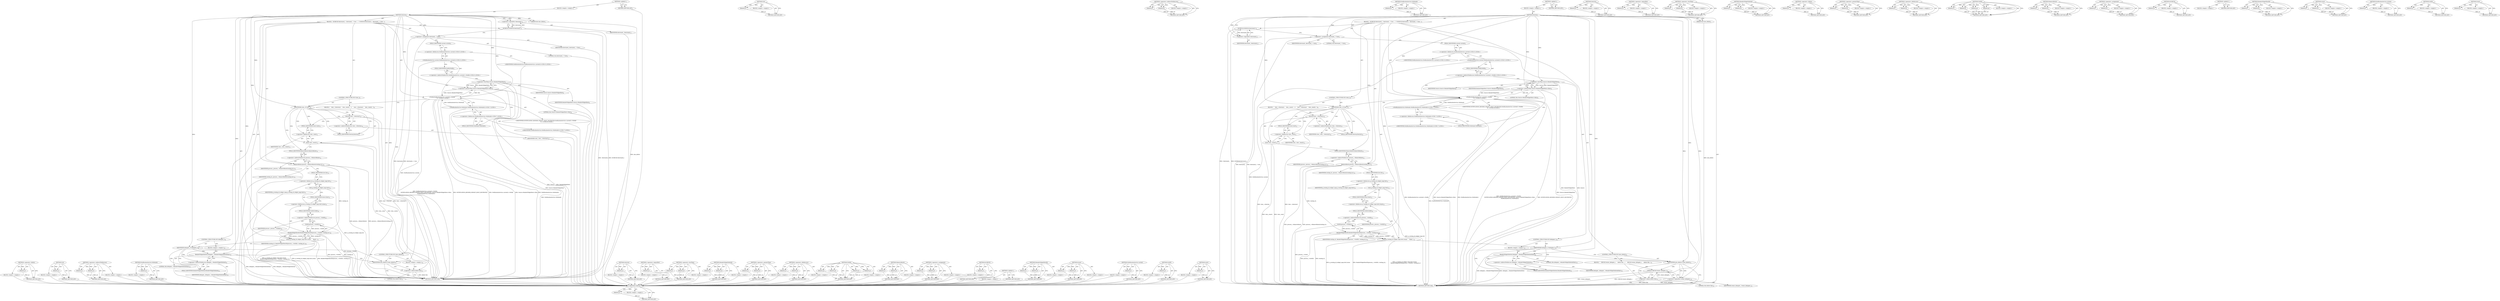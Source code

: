 digraph "reset" {
vulnerable_177 [label=<(METHOD,&lt;operator&gt;.delete)>];
vulnerable_178 [label=<(PARAM,p1)>];
vulnerable_179 [label=<(BLOCK,&lt;empty&gt;,&lt;empty&gt;)>];
vulnerable_180 [label=<(METHOD_RETURN,ANY)>];
vulnerable_159 [label=<(METHOD,Get)>];
vulnerable_160 [label=<(PARAM,p1)>];
vulnerable_161 [label=<(BLOCK,&lt;empty&gt;,&lt;empty&gt;)>];
vulnerable_162 [label=<(METHOD_RETURN,ANY)>];
vulnerable_113 [label=<(METHOD,&lt;operator&gt;.indirectFieldAccess)>];
vulnerable_114 [label=<(PARAM,p1)>];
vulnerable_115 [label=<(PARAM,p2)>];
vulnerable_116 [label=<(BLOCK,&lt;empty&gt;,&lt;empty&gt;)>];
vulnerable_117 [label=<(METHOD_RETURN,ANY)>];
vulnerable_137 [label=<(METHOD,NotificationService.NoDetails)>];
vulnerable_138 [label=<(PARAM,p1)>];
vulnerable_139 [label=<(BLOCK,&lt;empty&gt;,&lt;empty&gt;)>];
vulnerable_140 [label=<(METHOD_RETURN,ANY)>];
vulnerable_6 [label=<(METHOD,&lt;global&gt;)<SUB>1</SUB>>];
vulnerable_7 [label=<(BLOCK,&lt;empty&gt;,&lt;empty&gt;)<SUB>1</SUB>>];
vulnerable_8 [label=<(METHOD,Destroy)<SUB>1</SUB>>];
vulnerable_9 [label=<(PARAM,bool also_delete)<SUB>1</SUB>>];
vulnerable_10 [label=<(BLOCK,{
  DCHECK(!destroyed_);
  destroyed_ = true;

...,{
  DCHECK(!destroyed_);
  destroyed_ = true;

...)<SUB>1</SUB>>];
vulnerable_11 [label=<(DCHECK,DCHECK(!destroyed_))<SUB>2</SUB>>];
vulnerable_12 [label=<(&lt;operator&gt;.logicalNot,!destroyed_)<SUB>2</SUB>>];
vulnerable_13 [label=<(IDENTIFIER,destroyed_,!destroyed_)<SUB>2</SUB>>];
vulnerable_14 [label=<(&lt;operator&gt;.assignment,destroyed_ = true)<SUB>3</SUB>>];
vulnerable_15 [label=<(IDENTIFIER,destroyed_,destroyed_ = true)<SUB>3</SUB>>];
vulnerable_16 [label=<(LITERAL,true,destroyed_ = true)<SUB>3</SUB>>];
vulnerable_17 [label="<(Notify,NotificationService::current()-&gt;Notify(
      N...)<SUB>5</SUB>>"];
vulnerable_18 [label="<(&lt;operator&gt;.indirectFieldAccess,NotificationService::current()-&gt;Notify)<SUB>5</SUB>>"];
vulnerable_19 [label="<(NotificationService.current,NotificationService::current())<SUB>5</SUB>>"];
vulnerable_20 [label="<(&lt;operator&gt;.fieldAccess,NotificationService::current)<SUB>5</SUB>>"];
vulnerable_21 [label="<(IDENTIFIER,NotificationService,NotificationService::current())<SUB>5</SUB>>"];
vulnerable_22 [label=<(FIELD_IDENTIFIER,current,current)<SUB>5</SUB>>];
vulnerable_23 [label=<(FIELD_IDENTIFIER,Notify,Notify)<SUB>5</SUB>>];
vulnerable_24 [label="<(IDENTIFIER,NOTIFICATION_RENDER_WIDGET_HOST_DESTROYED,NotificationService::current()-&gt;Notify(
      N...)<SUB>6</SUB>>"];
vulnerable_25 [label=<(&lt;operator&gt;.greaterThan,Source&lt;RenderWidgetHost&gt;(this))<SUB>6</SUB>>];
vulnerable_26 [label=<(&lt;operator&gt;.lessThan,Source&lt;RenderWidgetHost)<SUB>6</SUB>>];
vulnerable_27 [label=<(IDENTIFIER,Source,Source&lt;RenderWidgetHost)<SUB>6</SUB>>];
vulnerable_28 [label=<(IDENTIFIER,RenderWidgetHost,Source&lt;RenderWidgetHost)<SUB>6</SUB>>];
vulnerable_29 [label=<(LITERAL,this,Source&lt;RenderWidgetHost&gt;(this))<SUB>6</SUB>>];
vulnerable_30 [label="<(NotificationService.NoDetails,NotificationService::NoDetails())<SUB>7</SUB>>"];
vulnerable_31 [label="<(&lt;operator&gt;.fieldAccess,NotificationService::NoDetails)<SUB>7</SUB>>"];
vulnerable_32 [label="<(IDENTIFIER,NotificationService,NotificationService::NoDetails())<SUB>7</SUB>>"];
vulnerable_33 [label=<(FIELD_IDENTIFIER,NoDetails,NoDetails)<SUB>7</SUB>>];
vulnerable_34 [label=<(CONTROL_STRUCTURE,IF,if (view_))<SUB>9</SUB>>];
vulnerable_35 [label=<(IDENTIFIER,view_,if (view_))<SUB>9</SUB>>];
vulnerable_36 [label=<(BLOCK,{
    view_-&gt;Destroy();
    view_.reset();
  },{
    view_-&gt;Destroy();
    view_.reset();
  })<SUB>9</SUB>>];
vulnerable_37 [label=<(Destroy,view_-&gt;Destroy())<SUB>10</SUB>>];
vulnerable_38 [label=<(&lt;operator&gt;.indirectFieldAccess,view_-&gt;Destroy)<SUB>10</SUB>>];
vulnerable_39 [label=<(IDENTIFIER,view_,view_-&gt;Destroy())<SUB>10</SUB>>];
vulnerable_40 [label=<(FIELD_IDENTIFIER,Destroy,Destroy)<SUB>10</SUB>>];
vulnerable_41 [label=<(reset,view_.reset())<SUB>11</SUB>>];
vulnerable_42 [label=<(&lt;operator&gt;.fieldAccess,view_.reset)<SUB>11</SUB>>];
vulnerable_43 [label=<(IDENTIFIER,view_,view_.reset())<SUB>11</SUB>>];
vulnerable_44 [label=<(FIELD_IDENTIFIER,reset,reset)<SUB>11</SUB>>];
vulnerable_45 [label=<(RemoveRoute,process_-&gt;RemoveRoute(routing_id_))<SUB>14</SUB>>];
vulnerable_46 [label=<(&lt;operator&gt;.indirectFieldAccess,process_-&gt;RemoveRoute)<SUB>14</SUB>>];
vulnerable_47 [label=<(IDENTIFIER,process_,process_-&gt;RemoveRoute(routing_id_))<SUB>14</SUB>>];
vulnerable_48 [label=<(FIELD_IDENTIFIER,RemoveRoute,RemoveRoute)<SUB>14</SUB>>];
vulnerable_49 [label=<(IDENTIFIER,routing_id_,process_-&gt;RemoveRoute(routing_id_))<SUB>14</SUB>>];
vulnerable_50 [label=<(erase,g_routing_id_widget_map.Get().erase(
      Rend...)<SUB>15</SUB>>];
vulnerable_51 [label=<(&lt;operator&gt;.fieldAccess,g_routing_id_widget_map.Get().erase)<SUB>15</SUB>>];
vulnerable_52 [label=<(Get,g_routing_id_widget_map.Get())<SUB>15</SUB>>];
vulnerable_53 [label=<(&lt;operator&gt;.fieldAccess,g_routing_id_widget_map.Get)<SUB>15</SUB>>];
vulnerable_54 [label=<(IDENTIFIER,g_routing_id_widget_map,g_routing_id_widget_map.Get())<SUB>15</SUB>>];
vulnerable_55 [label=<(FIELD_IDENTIFIER,Get,Get)<SUB>15</SUB>>];
vulnerable_56 [label=<(FIELD_IDENTIFIER,erase,erase)<SUB>15</SUB>>];
vulnerable_57 [label=<(RenderWidgetHostID,RenderWidgetHostID(process_-&gt;GetID(), routing_id_))<SUB>16</SUB>>];
vulnerable_58 [label=<(GetID,process_-&gt;GetID())<SUB>16</SUB>>];
vulnerable_59 [label=<(&lt;operator&gt;.indirectFieldAccess,process_-&gt;GetID)<SUB>16</SUB>>];
vulnerable_60 [label=<(IDENTIFIER,process_,process_-&gt;GetID())<SUB>16</SUB>>];
vulnerable_61 [label=<(FIELD_IDENTIFIER,GetID,GetID)<SUB>16</SUB>>];
vulnerable_62 [label=<(IDENTIFIER,routing_id_,RenderWidgetHostID(process_-&gt;GetID(), routing_id_))<SUB>16</SUB>>];
vulnerable_63 [label=<(CONTROL_STRUCTURE,IF,if (delegate_))<SUB>18</SUB>>];
vulnerable_64 [label=<(IDENTIFIER,delegate_,if (delegate_))<SUB>18</SUB>>];
vulnerable_65 [label=<(BLOCK,&lt;empty&gt;,&lt;empty&gt;)<SUB>19</SUB>>];
vulnerable_66 [label=<(RenderWidgetDeleted,delegate_-&gt;RenderWidgetDeleted(this))<SUB>19</SUB>>];
vulnerable_67 [label=<(&lt;operator&gt;.indirectFieldAccess,delegate_-&gt;RenderWidgetDeleted)<SUB>19</SUB>>];
vulnerable_68 [label=<(IDENTIFIER,delegate_,delegate_-&gt;RenderWidgetDeleted(this))<SUB>19</SUB>>];
vulnerable_69 [label=<(FIELD_IDENTIFIER,RenderWidgetDeleted,RenderWidgetDeleted)<SUB>19</SUB>>];
vulnerable_70 [label=<(LITERAL,this,delegate_-&gt;RenderWidgetDeleted(this))<SUB>19</SUB>>];
vulnerable_71 [label=<(CONTROL_STRUCTURE,IF,if (also_delete))<SUB>21</SUB>>];
vulnerable_72 [label=<(IDENTIFIER,also_delete,if (also_delete))<SUB>21</SUB>>];
vulnerable_73 [label=<(BLOCK,&lt;empty&gt;,&lt;empty&gt;)<SUB>22</SUB>>];
vulnerable_74 [label=<(&lt;operator&gt;.delete,delete this)<SUB>22</SUB>>];
vulnerable_75 [label=<(LITERAL,this,delete this)<SUB>22</SUB>>];
vulnerable_76 [label=<(METHOD_RETURN,void)<SUB>1</SUB>>];
vulnerable_78 [label=<(METHOD_RETURN,ANY)<SUB>1</SUB>>];
vulnerable_141 [label=<(METHOD,Destroy)>];
vulnerable_142 [label=<(PARAM,p1)>];
vulnerable_143 [label=<(BLOCK,&lt;empty&gt;,&lt;empty&gt;)>];
vulnerable_144 [label=<(METHOD_RETURN,ANY)>];
vulnerable_97 [label=<(METHOD,&lt;operator&gt;.logicalNot)>];
vulnerable_98 [label=<(PARAM,p1)>];
vulnerable_99 [label=<(BLOCK,&lt;empty&gt;,&lt;empty&gt;)>];
vulnerable_100 [label=<(METHOD_RETURN,ANY)>];
vulnerable_132 [label=<(METHOD,&lt;operator&gt;.lessThan)>];
vulnerable_133 [label=<(PARAM,p1)>];
vulnerable_134 [label=<(PARAM,p2)>];
vulnerable_135 [label=<(BLOCK,&lt;empty&gt;,&lt;empty&gt;)>];
vulnerable_136 [label=<(METHOD_RETURN,ANY)>];
vulnerable_172 [label=<(METHOD,RenderWidgetDeleted)>];
vulnerable_173 [label=<(PARAM,p1)>];
vulnerable_174 [label=<(PARAM,p2)>];
vulnerable_175 [label=<(BLOCK,&lt;empty&gt;,&lt;empty&gt;)>];
vulnerable_176 [label=<(METHOD_RETURN,ANY)>];
vulnerable_127 [label=<(METHOD,&lt;operator&gt;.greaterThan)>];
vulnerable_128 [label=<(PARAM,p1)>];
vulnerable_129 [label=<(PARAM,p2)>];
vulnerable_130 [label=<(BLOCK,&lt;empty&gt;,&lt;empty&gt;)>];
vulnerable_131 [label=<(METHOD_RETURN,ANY)>];
vulnerable_122 [label=<(METHOD,&lt;operator&gt;.fieldAccess)>];
vulnerable_123 [label=<(PARAM,p1)>];
vulnerable_124 [label=<(PARAM,p2)>];
vulnerable_125 [label=<(BLOCK,&lt;empty&gt;,&lt;empty&gt;)>];
vulnerable_126 [label=<(METHOD_RETURN,ANY)>];
vulnerable_106 [label=<(METHOD,Notify)>];
vulnerable_107 [label=<(PARAM,p1)>];
vulnerable_108 [label=<(PARAM,p2)>];
vulnerable_109 [label=<(PARAM,p3)>];
vulnerable_110 [label=<(PARAM,p4)>];
vulnerable_111 [label=<(BLOCK,&lt;empty&gt;,&lt;empty&gt;)>];
vulnerable_112 [label=<(METHOD_RETURN,ANY)>];
vulnerable_149 [label=<(METHOD,RemoveRoute)>];
vulnerable_150 [label=<(PARAM,p1)>];
vulnerable_151 [label=<(PARAM,p2)>];
vulnerable_152 [label=<(BLOCK,&lt;empty&gt;,&lt;empty&gt;)>];
vulnerable_153 [label=<(METHOD_RETURN,ANY)>];
vulnerable_101 [label=<(METHOD,&lt;operator&gt;.assignment)>];
vulnerable_102 [label=<(PARAM,p1)>];
vulnerable_103 [label=<(PARAM,p2)>];
vulnerable_104 [label=<(BLOCK,&lt;empty&gt;,&lt;empty&gt;)>];
vulnerable_105 [label=<(METHOD_RETURN,ANY)>];
vulnerable_93 [label=<(METHOD,DCHECK)>];
vulnerable_94 [label=<(PARAM,p1)>];
vulnerable_95 [label=<(BLOCK,&lt;empty&gt;,&lt;empty&gt;)>];
vulnerable_96 [label=<(METHOD_RETURN,ANY)>];
vulnerable_87 [label=<(METHOD,&lt;global&gt;)<SUB>1</SUB>>];
vulnerable_88 [label=<(BLOCK,&lt;empty&gt;,&lt;empty&gt;)>];
vulnerable_89 [label=<(METHOD_RETURN,ANY)>];
vulnerable_163 [label=<(METHOD,RenderWidgetHostID)>];
vulnerable_164 [label=<(PARAM,p1)>];
vulnerable_165 [label=<(PARAM,p2)>];
vulnerable_166 [label=<(BLOCK,&lt;empty&gt;,&lt;empty&gt;)>];
vulnerable_167 [label=<(METHOD_RETURN,ANY)>];
vulnerable_154 [label=<(METHOD,erase)>];
vulnerable_155 [label=<(PARAM,p1)>];
vulnerable_156 [label=<(PARAM,p2)>];
vulnerable_157 [label=<(BLOCK,&lt;empty&gt;,&lt;empty&gt;)>];
vulnerable_158 [label=<(METHOD_RETURN,ANY)>];
vulnerable_118 [label=<(METHOD,NotificationService.current)>];
vulnerable_119 [label=<(PARAM,p1)>];
vulnerable_120 [label=<(BLOCK,&lt;empty&gt;,&lt;empty&gt;)>];
vulnerable_121 [label=<(METHOD_RETURN,ANY)>];
vulnerable_168 [label=<(METHOD,GetID)>];
vulnerable_169 [label=<(PARAM,p1)>];
vulnerable_170 [label=<(BLOCK,&lt;empty&gt;,&lt;empty&gt;)>];
vulnerable_171 [label=<(METHOD_RETURN,ANY)>];
vulnerable_145 [label=<(METHOD,reset)>];
vulnerable_146 [label=<(PARAM,p1)>];
vulnerable_147 [label=<(BLOCK,&lt;empty&gt;,&lt;empty&gt;)>];
vulnerable_148 [label=<(METHOD_RETURN,ANY)>];
fixed_180 [label=<(METHOD,CHECK)>];
fixed_181 [label=<(PARAM,p1)>];
fixed_182 [label=<(BLOCK,&lt;empty&gt;,&lt;empty&gt;)>];
fixed_183 [label=<(METHOD_RETURN,ANY)>];
fixed_162 [label=<(METHOD,Get)>];
fixed_163 [label=<(PARAM,p1)>];
fixed_164 [label=<(BLOCK,&lt;empty&gt;,&lt;empty&gt;)>];
fixed_165 [label=<(METHOD_RETURN,ANY)>];
fixed_116 [label=<(METHOD,&lt;operator&gt;.indirectFieldAccess)>];
fixed_117 [label=<(PARAM,p1)>];
fixed_118 [label=<(PARAM,p2)>];
fixed_119 [label=<(BLOCK,&lt;empty&gt;,&lt;empty&gt;)>];
fixed_120 [label=<(METHOD_RETURN,ANY)>];
fixed_140 [label=<(METHOD,NotificationService.NoDetails)>];
fixed_141 [label=<(PARAM,p1)>];
fixed_142 [label=<(BLOCK,&lt;empty&gt;,&lt;empty&gt;)>];
fixed_143 [label=<(METHOD_RETURN,ANY)>];
fixed_6 [label=<(METHOD,&lt;global&gt;)<SUB>1</SUB>>];
fixed_7 [label=<(BLOCK,&lt;empty&gt;,&lt;empty&gt;)<SUB>1</SUB>>];
fixed_8 [label=<(METHOD,Destroy)<SUB>1</SUB>>];
fixed_9 [label=<(PARAM,bool also_delete)<SUB>1</SUB>>];
fixed_10 [label=<(BLOCK,{
  DCHECK(!destroyed_);
  destroyed_ = true;

...,{
  DCHECK(!destroyed_);
  destroyed_ = true;

...)<SUB>1</SUB>>];
fixed_11 [label=<(DCHECK,DCHECK(!destroyed_))<SUB>2</SUB>>];
fixed_12 [label=<(&lt;operator&gt;.logicalNot,!destroyed_)<SUB>2</SUB>>];
fixed_13 [label=<(IDENTIFIER,destroyed_,!destroyed_)<SUB>2</SUB>>];
fixed_14 [label=<(&lt;operator&gt;.assignment,destroyed_ = true)<SUB>3</SUB>>];
fixed_15 [label=<(IDENTIFIER,destroyed_,destroyed_ = true)<SUB>3</SUB>>];
fixed_16 [label=<(LITERAL,true,destroyed_ = true)<SUB>3</SUB>>];
fixed_17 [label="<(Notify,NotificationService::current()-&gt;Notify(
      N...)<SUB>5</SUB>>"];
fixed_18 [label="<(&lt;operator&gt;.indirectFieldAccess,NotificationService::current()-&gt;Notify)<SUB>5</SUB>>"];
fixed_19 [label="<(NotificationService.current,NotificationService::current())<SUB>5</SUB>>"];
fixed_20 [label="<(&lt;operator&gt;.fieldAccess,NotificationService::current)<SUB>5</SUB>>"];
fixed_21 [label="<(IDENTIFIER,NotificationService,NotificationService::current())<SUB>5</SUB>>"];
fixed_22 [label=<(FIELD_IDENTIFIER,current,current)<SUB>5</SUB>>];
fixed_23 [label=<(FIELD_IDENTIFIER,Notify,Notify)<SUB>5</SUB>>];
fixed_24 [label="<(IDENTIFIER,NOTIFICATION_RENDER_WIDGET_HOST_DESTROYED,NotificationService::current()-&gt;Notify(
      N...)<SUB>6</SUB>>"];
fixed_25 [label=<(&lt;operator&gt;.greaterThan,Source&lt;RenderWidgetHost&gt;(this))<SUB>6</SUB>>];
fixed_26 [label=<(&lt;operator&gt;.lessThan,Source&lt;RenderWidgetHost)<SUB>6</SUB>>];
fixed_27 [label=<(IDENTIFIER,Source,Source&lt;RenderWidgetHost)<SUB>6</SUB>>];
fixed_28 [label=<(IDENTIFIER,RenderWidgetHost,Source&lt;RenderWidgetHost)<SUB>6</SUB>>];
fixed_29 [label=<(LITERAL,this,Source&lt;RenderWidgetHost&gt;(this))<SUB>6</SUB>>];
fixed_30 [label="<(NotificationService.NoDetails,NotificationService::NoDetails())<SUB>7</SUB>>"];
fixed_31 [label="<(&lt;operator&gt;.fieldAccess,NotificationService::NoDetails)<SUB>7</SUB>>"];
fixed_32 [label="<(IDENTIFIER,NotificationService,NotificationService::NoDetails())<SUB>7</SUB>>"];
fixed_33 [label=<(FIELD_IDENTIFIER,NoDetails,NoDetails)<SUB>7</SUB>>];
fixed_34 [label=<(CONTROL_STRUCTURE,IF,if (view_))<SUB>9</SUB>>];
fixed_35 [label=<(IDENTIFIER,view_,if (view_))<SUB>9</SUB>>];
fixed_36 [label=<(BLOCK,{
    view_-&gt;Destroy();
    view_.reset();
  },{
    view_-&gt;Destroy();
    view_.reset();
  })<SUB>9</SUB>>];
fixed_37 [label=<(Destroy,view_-&gt;Destroy())<SUB>10</SUB>>];
fixed_38 [label=<(&lt;operator&gt;.indirectFieldAccess,view_-&gt;Destroy)<SUB>10</SUB>>];
fixed_39 [label=<(IDENTIFIER,view_,view_-&gt;Destroy())<SUB>10</SUB>>];
fixed_40 [label=<(FIELD_IDENTIFIER,Destroy,Destroy)<SUB>10</SUB>>];
fixed_41 [label=<(reset,view_.reset())<SUB>11</SUB>>];
fixed_42 [label=<(&lt;operator&gt;.fieldAccess,view_.reset)<SUB>11</SUB>>];
fixed_43 [label=<(IDENTIFIER,view_,view_.reset())<SUB>11</SUB>>];
fixed_44 [label=<(FIELD_IDENTIFIER,reset,reset)<SUB>11</SUB>>];
fixed_45 [label=<(RemoveRoute,process_-&gt;RemoveRoute(routing_id_))<SUB>14</SUB>>];
fixed_46 [label=<(&lt;operator&gt;.indirectFieldAccess,process_-&gt;RemoveRoute)<SUB>14</SUB>>];
fixed_47 [label=<(IDENTIFIER,process_,process_-&gt;RemoveRoute(routing_id_))<SUB>14</SUB>>];
fixed_48 [label=<(FIELD_IDENTIFIER,RemoveRoute,RemoveRoute)<SUB>14</SUB>>];
fixed_49 [label=<(IDENTIFIER,routing_id_,process_-&gt;RemoveRoute(routing_id_))<SUB>14</SUB>>];
fixed_50 [label=<(erase,g_routing_id_widget_map.Get().erase(
      Rend...)<SUB>15</SUB>>];
fixed_51 [label=<(&lt;operator&gt;.fieldAccess,g_routing_id_widget_map.Get().erase)<SUB>15</SUB>>];
fixed_52 [label=<(Get,g_routing_id_widget_map.Get())<SUB>15</SUB>>];
fixed_53 [label=<(&lt;operator&gt;.fieldAccess,g_routing_id_widget_map.Get)<SUB>15</SUB>>];
fixed_54 [label=<(IDENTIFIER,g_routing_id_widget_map,g_routing_id_widget_map.Get())<SUB>15</SUB>>];
fixed_55 [label=<(FIELD_IDENTIFIER,Get,Get)<SUB>15</SUB>>];
fixed_56 [label=<(FIELD_IDENTIFIER,erase,erase)<SUB>15</SUB>>];
fixed_57 [label=<(RenderWidgetHostID,RenderWidgetHostID(process_-&gt;GetID(), routing_id_))<SUB>16</SUB>>];
fixed_58 [label=<(GetID,process_-&gt;GetID())<SUB>16</SUB>>];
fixed_59 [label=<(&lt;operator&gt;.indirectFieldAccess,process_-&gt;GetID)<SUB>16</SUB>>];
fixed_60 [label=<(IDENTIFIER,process_,process_-&gt;GetID())<SUB>16</SUB>>];
fixed_61 [label=<(FIELD_IDENTIFIER,GetID,GetID)<SUB>16</SUB>>];
fixed_62 [label=<(IDENTIFIER,routing_id_,RenderWidgetHostID(process_-&gt;GetID(), routing_id_))<SUB>16</SUB>>];
fixed_63 [label=<(CONTROL_STRUCTURE,IF,if (delegate_))<SUB>18</SUB>>];
fixed_64 [label=<(IDENTIFIER,delegate_,if (delegate_))<SUB>18</SUB>>];
fixed_65 [label=<(BLOCK,&lt;empty&gt;,&lt;empty&gt;)<SUB>19</SUB>>];
fixed_66 [label=<(RenderWidgetDeleted,delegate_-&gt;RenderWidgetDeleted(this))<SUB>19</SUB>>];
fixed_67 [label=<(&lt;operator&gt;.indirectFieldAccess,delegate_-&gt;RenderWidgetDeleted)<SUB>19</SUB>>];
fixed_68 [label=<(IDENTIFIER,delegate_,delegate_-&gt;RenderWidgetDeleted(this))<SUB>19</SUB>>];
fixed_69 [label=<(FIELD_IDENTIFIER,RenderWidgetDeleted,RenderWidgetDeleted)<SUB>19</SUB>>];
fixed_70 [label=<(LITERAL,this,delegate_-&gt;RenderWidgetDeleted(this))<SUB>19</SUB>>];
fixed_71 [label=<(CONTROL_STRUCTURE,IF,if (also_delete))<SUB>21</SUB>>];
fixed_72 [label=<(IDENTIFIER,also_delete,if (also_delete))<SUB>21</SUB>>];
fixed_73 [label=<(BLOCK,{
    CHECK(!owner_delegate_);
     delete this...,{
    CHECK(!owner_delegate_);
     delete this...)<SUB>21</SUB>>];
fixed_74 [label=<(CHECK,CHECK(!owner_delegate_))<SUB>22</SUB>>];
fixed_75 [label=<(&lt;operator&gt;.logicalNot,!owner_delegate_)<SUB>22</SUB>>];
fixed_76 [label=<(IDENTIFIER,owner_delegate_,!owner_delegate_)<SUB>22</SUB>>];
fixed_77 [label=<(&lt;operator&gt;.delete,delete this)<SUB>23</SUB>>];
fixed_78 [label=<(LITERAL,this,delete this)<SUB>23</SUB>>];
fixed_79 [label=<(METHOD_RETURN,void)<SUB>1</SUB>>];
fixed_81 [label=<(METHOD_RETURN,ANY)<SUB>1</SUB>>];
fixed_144 [label=<(METHOD,Destroy)>];
fixed_145 [label=<(PARAM,p1)>];
fixed_146 [label=<(BLOCK,&lt;empty&gt;,&lt;empty&gt;)>];
fixed_147 [label=<(METHOD_RETURN,ANY)>];
fixed_100 [label=<(METHOD,&lt;operator&gt;.logicalNot)>];
fixed_101 [label=<(PARAM,p1)>];
fixed_102 [label=<(BLOCK,&lt;empty&gt;,&lt;empty&gt;)>];
fixed_103 [label=<(METHOD_RETURN,ANY)>];
fixed_135 [label=<(METHOD,&lt;operator&gt;.lessThan)>];
fixed_136 [label=<(PARAM,p1)>];
fixed_137 [label=<(PARAM,p2)>];
fixed_138 [label=<(BLOCK,&lt;empty&gt;,&lt;empty&gt;)>];
fixed_139 [label=<(METHOD_RETURN,ANY)>];
fixed_175 [label=<(METHOD,RenderWidgetDeleted)>];
fixed_176 [label=<(PARAM,p1)>];
fixed_177 [label=<(PARAM,p2)>];
fixed_178 [label=<(BLOCK,&lt;empty&gt;,&lt;empty&gt;)>];
fixed_179 [label=<(METHOD_RETURN,ANY)>];
fixed_184 [label=<(METHOD,&lt;operator&gt;.delete)>];
fixed_185 [label=<(PARAM,p1)>];
fixed_186 [label=<(BLOCK,&lt;empty&gt;,&lt;empty&gt;)>];
fixed_187 [label=<(METHOD_RETURN,ANY)>];
fixed_130 [label=<(METHOD,&lt;operator&gt;.greaterThan)>];
fixed_131 [label=<(PARAM,p1)>];
fixed_132 [label=<(PARAM,p2)>];
fixed_133 [label=<(BLOCK,&lt;empty&gt;,&lt;empty&gt;)>];
fixed_134 [label=<(METHOD_RETURN,ANY)>];
fixed_125 [label=<(METHOD,&lt;operator&gt;.fieldAccess)>];
fixed_126 [label=<(PARAM,p1)>];
fixed_127 [label=<(PARAM,p2)>];
fixed_128 [label=<(BLOCK,&lt;empty&gt;,&lt;empty&gt;)>];
fixed_129 [label=<(METHOD_RETURN,ANY)>];
fixed_109 [label=<(METHOD,Notify)>];
fixed_110 [label=<(PARAM,p1)>];
fixed_111 [label=<(PARAM,p2)>];
fixed_112 [label=<(PARAM,p3)>];
fixed_113 [label=<(PARAM,p4)>];
fixed_114 [label=<(BLOCK,&lt;empty&gt;,&lt;empty&gt;)>];
fixed_115 [label=<(METHOD_RETURN,ANY)>];
fixed_152 [label=<(METHOD,RemoveRoute)>];
fixed_153 [label=<(PARAM,p1)>];
fixed_154 [label=<(PARAM,p2)>];
fixed_155 [label=<(BLOCK,&lt;empty&gt;,&lt;empty&gt;)>];
fixed_156 [label=<(METHOD_RETURN,ANY)>];
fixed_104 [label=<(METHOD,&lt;operator&gt;.assignment)>];
fixed_105 [label=<(PARAM,p1)>];
fixed_106 [label=<(PARAM,p2)>];
fixed_107 [label=<(BLOCK,&lt;empty&gt;,&lt;empty&gt;)>];
fixed_108 [label=<(METHOD_RETURN,ANY)>];
fixed_96 [label=<(METHOD,DCHECK)>];
fixed_97 [label=<(PARAM,p1)>];
fixed_98 [label=<(BLOCK,&lt;empty&gt;,&lt;empty&gt;)>];
fixed_99 [label=<(METHOD_RETURN,ANY)>];
fixed_90 [label=<(METHOD,&lt;global&gt;)<SUB>1</SUB>>];
fixed_91 [label=<(BLOCK,&lt;empty&gt;,&lt;empty&gt;)>];
fixed_92 [label=<(METHOD_RETURN,ANY)>];
fixed_166 [label=<(METHOD,RenderWidgetHostID)>];
fixed_167 [label=<(PARAM,p1)>];
fixed_168 [label=<(PARAM,p2)>];
fixed_169 [label=<(BLOCK,&lt;empty&gt;,&lt;empty&gt;)>];
fixed_170 [label=<(METHOD_RETURN,ANY)>];
fixed_157 [label=<(METHOD,erase)>];
fixed_158 [label=<(PARAM,p1)>];
fixed_159 [label=<(PARAM,p2)>];
fixed_160 [label=<(BLOCK,&lt;empty&gt;,&lt;empty&gt;)>];
fixed_161 [label=<(METHOD_RETURN,ANY)>];
fixed_121 [label=<(METHOD,NotificationService.current)>];
fixed_122 [label=<(PARAM,p1)>];
fixed_123 [label=<(BLOCK,&lt;empty&gt;,&lt;empty&gt;)>];
fixed_124 [label=<(METHOD_RETURN,ANY)>];
fixed_171 [label=<(METHOD,GetID)>];
fixed_172 [label=<(PARAM,p1)>];
fixed_173 [label=<(BLOCK,&lt;empty&gt;,&lt;empty&gt;)>];
fixed_174 [label=<(METHOD_RETURN,ANY)>];
fixed_148 [label=<(METHOD,reset)>];
fixed_149 [label=<(PARAM,p1)>];
fixed_150 [label=<(BLOCK,&lt;empty&gt;,&lt;empty&gt;)>];
fixed_151 [label=<(METHOD_RETURN,ANY)>];
vulnerable_177 -> vulnerable_178  [key=0, label="AST: "];
vulnerable_177 -> vulnerable_178  [key=1, label="DDG: "];
vulnerable_177 -> vulnerable_179  [key=0, label="AST: "];
vulnerable_177 -> vulnerable_180  [key=0, label="AST: "];
vulnerable_177 -> vulnerable_180  [key=1, label="CFG: "];
vulnerable_178 -> vulnerable_180  [key=0, label="DDG: p1"];
vulnerable_179 -> fixed_180  [key=0];
vulnerable_180 -> fixed_180  [key=0];
vulnerable_159 -> vulnerable_160  [key=0, label="AST: "];
vulnerable_159 -> vulnerable_160  [key=1, label="DDG: "];
vulnerable_159 -> vulnerable_161  [key=0, label="AST: "];
vulnerable_159 -> vulnerable_162  [key=0, label="AST: "];
vulnerable_159 -> vulnerable_162  [key=1, label="CFG: "];
vulnerable_160 -> vulnerable_162  [key=0, label="DDG: p1"];
vulnerable_161 -> fixed_180  [key=0];
vulnerable_162 -> fixed_180  [key=0];
vulnerable_113 -> vulnerable_114  [key=0, label="AST: "];
vulnerable_113 -> vulnerable_114  [key=1, label="DDG: "];
vulnerable_113 -> vulnerable_116  [key=0, label="AST: "];
vulnerable_113 -> vulnerable_115  [key=0, label="AST: "];
vulnerable_113 -> vulnerable_115  [key=1, label="DDG: "];
vulnerable_113 -> vulnerable_117  [key=0, label="AST: "];
vulnerable_113 -> vulnerable_117  [key=1, label="CFG: "];
vulnerable_114 -> vulnerable_117  [key=0, label="DDG: p1"];
vulnerable_115 -> vulnerable_117  [key=0, label="DDG: p2"];
vulnerable_116 -> fixed_180  [key=0];
vulnerable_117 -> fixed_180  [key=0];
vulnerable_137 -> vulnerable_138  [key=0, label="AST: "];
vulnerable_137 -> vulnerable_138  [key=1, label="DDG: "];
vulnerable_137 -> vulnerable_139  [key=0, label="AST: "];
vulnerable_137 -> vulnerable_140  [key=0, label="AST: "];
vulnerable_137 -> vulnerable_140  [key=1, label="CFG: "];
vulnerable_138 -> vulnerable_140  [key=0, label="DDG: p1"];
vulnerable_139 -> fixed_180  [key=0];
vulnerable_140 -> fixed_180  [key=0];
vulnerable_6 -> vulnerable_7  [key=0, label="AST: "];
vulnerable_6 -> vulnerable_78  [key=0, label="AST: "];
vulnerable_6 -> vulnerable_78  [key=1, label="CFG: "];
vulnerable_7 -> vulnerable_8  [key=0, label="AST: "];
vulnerable_8 -> vulnerable_9  [key=0, label="AST: "];
vulnerable_8 -> vulnerable_9  [key=1, label="DDG: "];
vulnerable_8 -> vulnerable_10  [key=0, label="AST: "];
vulnerable_8 -> vulnerable_76  [key=0, label="AST: "];
vulnerable_8 -> vulnerable_12  [key=0, label="CFG: "];
vulnerable_8 -> vulnerable_12  [key=1, label="DDG: "];
vulnerable_8 -> vulnerable_14  [key=0, label="DDG: "];
vulnerable_8 -> vulnerable_17  [key=0, label="DDG: "];
vulnerable_8 -> vulnerable_35  [key=0, label="DDG: "];
vulnerable_8 -> vulnerable_45  [key=0, label="DDG: "];
vulnerable_8 -> vulnerable_64  [key=0, label="DDG: "];
vulnerable_8 -> vulnerable_72  [key=0, label="DDG: "];
vulnerable_8 -> vulnerable_25  [key=0, label="DDG: "];
vulnerable_8 -> vulnerable_57  [key=0, label="DDG: "];
vulnerable_8 -> vulnerable_26  [key=0, label="DDG: "];
vulnerable_8 -> vulnerable_66  [key=0, label="DDG: "];
vulnerable_8 -> vulnerable_74  [key=0, label="DDG: "];
vulnerable_9 -> vulnerable_76  [key=0, label="DDG: also_delete"];
vulnerable_10 -> vulnerable_11  [key=0, label="AST: "];
vulnerable_10 -> vulnerable_14  [key=0, label="AST: "];
vulnerable_10 -> vulnerable_17  [key=0, label="AST: "];
vulnerable_10 -> vulnerable_34  [key=0, label="AST: "];
vulnerable_10 -> vulnerable_45  [key=0, label="AST: "];
vulnerable_10 -> vulnerable_50  [key=0, label="AST: "];
vulnerable_10 -> vulnerable_63  [key=0, label="AST: "];
vulnerable_10 -> vulnerable_71  [key=0, label="AST: "];
vulnerable_11 -> vulnerable_12  [key=0, label="AST: "];
vulnerable_11 -> vulnerable_14  [key=0, label="CFG: "];
vulnerable_11 -> vulnerable_76  [key=0, label="DDG: !destroyed_"];
vulnerable_11 -> vulnerable_76  [key=1, label="DDG: DCHECK(!destroyed_)"];
vulnerable_12 -> vulnerable_13  [key=0, label="AST: "];
vulnerable_12 -> vulnerable_11  [key=0, label="CFG: "];
vulnerable_12 -> vulnerable_11  [key=1, label="DDG: destroyed_"];
vulnerable_13 -> fixed_180  [key=0];
vulnerable_14 -> vulnerable_15  [key=0, label="AST: "];
vulnerable_14 -> vulnerable_16  [key=0, label="AST: "];
vulnerable_14 -> vulnerable_22  [key=0, label="CFG: "];
vulnerable_14 -> vulnerable_76  [key=0, label="DDG: destroyed_"];
vulnerable_14 -> vulnerable_76  [key=1, label="DDG: destroyed_ = true"];
vulnerable_15 -> fixed_180  [key=0];
vulnerable_16 -> fixed_180  [key=0];
vulnerable_17 -> vulnerable_18  [key=0, label="AST: "];
vulnerable_17 -> vulnerable_24  [key=0, label="AST: "];
vulnerable_17 -> vulnerable_25  [key=0, label="AST: "];
vulnerable_17 -> vulnerable_30  [key=0, label="AST: "];
vulnerable_17 -> vulnerable_35  [key=0, label="CFG: "];
vulnerable_17 -> vulnerable_76  [key=0, label="DDG: NotificationService::current()-&gt;Notify"];
vulnerable_17 -> vulnerable_76  [key=1, label="DDG: Source&lt;RenderWidgetHost&gt;(this)"];
vulnerable_17 -> vulnerable_76  [key=2, label="DDG: NotificationService::NoDetails()"];
vulnerable_17 -> vulnerable_76  [key=3, label="DDG: NotificationService::current()-&gt;Notify(
      NOTIFICATION_RENDER_WIDGET_HOST_DESTROYED, Source&lt;RenderWidgetHost&gt;(this),
      NotificationService::NoDetails())"];
vulnerable_17 -> vulnerable_76  [key=4, label="DDG: NOTIFICATION_RENDER_WIDGET_HOST_DESTROYED"];
vulnerable_18 -> vulnerable_19  [key=0, label="AST: "];
vulnerable_18 -> vulnerable_23  [key=0, label="AST: "];
vulnerable_18 -> vulnerable_26  [key=0, label="CFG: "];
vulnerable_19 -> vulnerable_20  [key=0, label="AST: "];
vulnerable_19 -> vulnerable_23  [key=0, label="CFG: "];
vulnerable_19 -> vulnerable_76  [key=0, label="DDG: NotificationService::current"];
vulnerable_20 -> vulnerable_21  [key=0, label="AST: "];
vulnerable_20 -> vulnerable_22  [key=0, label="AST: "];
vulnerable_20 -> vulnerable_19  [key=0, label="CFG: "];
vulnerable_21 -> fixed_180  [key=0];
vulnerable_22 -> vulnerable_20  [key=0, label="CFG: "];
vulnerable_23 -> vulnerable_18  [key=0, label="CFG: "];
vulnerable_24 -> fixed_180  [key=0];
vulnerable_25 -> vulnerable_26  [key=0, label="AST: "];
vulnerable_25 -> vulnerable_29  [key=0, label="AST: "];
vulnerable_25 -> vulnerable_33  [key=0, label="CFG: "];
vulnerable_25 -> vulnerable_76  [key=0, label="DDG: Source&lt;RenderWidgetHost"];
vulnerable_25 -> vulnerable_17  [key=0, label="DDG: Source&lt;RenderWidgetHost"];
vulnerable_25 -> vulnerable_17  [key=1, label="DDG: this"];
vulnerable_26 -> vulnerable_27  [key=0, label="AST: "];
vulnerable_26 -> vulnerable_28  [key=0, label="AST: "];
vulnerable_26 -> vulnerable_25  [key=0, label="CFG: "];
vulnerable_26 -> vulnerable_25  [key=1, label="DDG: Source"];
vulnerable_26 -> vulnerable_25  [key=2, label="DDG: RenderWidgetHost"];
vulnerable_26 -> vulnerable_76  [key=0, label="DDG: RenderWidgetHost"];
vulnerable_26 -> vulnerable_76  [key=1, label="DDG: Source"];
vulnerable_27 -> fixed_180  [key=0];
vulnerable_28 -> fixed_180  [key=0];
vulnerable_29 -> fixed_180  [key=0];
vulnerable_30 -> vulnerable_31  [key=0, label="AST: "];
vulnerable_30 -> vulnerable_17  [key=0, label="CFG: "];
vulnerable_30 -> vulnerable_17  [key=1, label="DDG: NotificationService::NoDetails"];
vulnerable_30 -> vulnerable_76  [key=0, label="DDG: NotificationService::NoDetails"];
vulnerable_31 -> vulnerable_32  [key=0, label="AST: "];
vulnerable_31 -> vulnerable_33  [key=0, label="AST: "];
vulnerable_31 -> vulnerable_30  [key=0, label="CFG: "];
vulnerable_32 -> fixed_180  [key=0];
vulnerable_33 -> vulnerable_31  [key=0, label="CFG: "];
vulnerable_34 -> vulnerable_35  [key=0, label="AST: "];
vulnerable_34 -> vulnerable_36  [key=0, label="AST: "];
vulnerable_35 -> vulnerable_40  [key=0, label="CFG: "];
vulnerable_35 -> vulnerable_40  [key=1, label="CDG: "];
vulnerable_35 -> vulnerable_48  [key=0, label="CFG: "];
vulnerable_35 -> vulnerable_42  [key=0, label="CDG: "];
vulnerable_35 -> vulnerable_44  [key=0, label="CDG: "];
vulnerable_35 -> vulnerable_37  [key=0, label="CDG: "];
vulnerable_35 -> vulnerable_38  [key=0, label="CDG: "];
vulnerable_35 -> vulnerable_41  [key=0, label="CDG: "];
vulnerable_36 -> vulnerable_37  [key=0, label="AST: "];
vulnerable_36 -> vulnerable_41  [key=0, label="AST: "];
vulnerable_37 -> vulnerable_38  [key=0, label="AST: "];
vulnerable_37 -> vulnerable_44  [key=0, label="CFG: "];
vulnerable_37 -> vulnerable_76  [key=0, label="DDG: view_-&gt;Destroy"];
vulnerable_37 -> vulnerable_76  [key=1, label="DDG: view_-&gt;Destroy()"];
vulnerable_38 -> vulnerable_39  [key=0, label="AST: "];
vulnerable_38 -> vulnerable_40  [key=0, label="AST: "];
vulnerable_38 -> vulnerable_37  [key=0, label="CFG: "];
vulnerable_39 -> fixed_180  [key=0];
vulnerable_40 -> vulnerable_38  [key=0, label="CFG: "];
vulnerable_41 -> vulnerable_42  [key=0, label="AST: "];
vulnerable_41 -> vulnerable_48  [key=0, label="CFG: "];
vulnerable_41 -> vulnerable_76  [key=0, label="DDG: view_.reset"];
vulnerable_41 -> vulnerable_76  [key=1, label="DDG: view_.reset()"];
vulnerable_42 -> vulnerable_43  [key=0, label="AST: "];
vulnerable_42 -> vulnerable_44  [key=0, label="AST: "];
vulnerable_42 -> vulnerable_41  [key=0, label="CFG: "];
vulnerable_43 -> fixed_180  [key=0];
vulnerable_44 -> vulnerable_42  [key=0, label="CFG: "];
vulnerable_45 -> vulnerable_46  [key=0, label="AST: "];
vulnerable_45 -> vulnerable_49  [key=0, label="AST: "];
vulnerable_45 -> vulnerable_55  [key=0, label="CFG: "];
vulnerable_45 -> vulnerable_76  [key=0, label="DDG: process_-&gt;RemoveRoute"];
vulnerable_45 -> vulnerable_76  [key=1, label="DDG: process_-&gt;RemoveRoute(routing_id_)"];
vulnerable_45 -> vulnerable_57  [key=0, label="DDG: routing_id_"];
vulnerable_46 -> vulnerable_47  [key=0, label="AST: "];
vulnerable_46 -> vulnerable_48  [key=0, label="AST: "];
vulnerable_46 -> vulnerable_45  [key=0, label="CFG: "];
vulnerable_47 -> fixed_180  [key=0];
vulnerable_48 -> vulnerable_46  [key=0, label="CFG: "];
vulnerable_49 -> fixed_180  [key=0];
vulnerable_50 -> vulnerable_51  [key=0, label="AST: "];
vulnerable_50 -> vulnerable_57  [key=0, label="AST: "];
vulnerable_50 -> vulnerable_64  [key=0, label="CFG: "];
vulnerable_50 -> vulnerable_76  [key=0, label="DDG: g_routing_id_widget_map.Get().erase"];
vulnerable_50 -> vulnerable_76  [key=1, label="DDG: RenderWidgetHostID(process_-&gt;GetID(), routing_id_)"];
vulnerable_50 -> vulnerable_76  [key=2, label="DDG: g_routing_id_widget_map.Get().erase(
      RenderWidgetHostID(process_-&gt;GetID(), routing_id_))"];
vulnerable_51 -> vulnerable_52  [key=0, label="AST: "];
vulnerable_51 -> vulnerable_56  [key=0, label="AST: "];
vulnerable_51 -> vulnerable_61  [key=0, label="CFG: "];
vulnerable_52 -> vulnerable_53  [key=0, label="AST: "];
vulnerable_52 -> vulnerable_56  [key=0, label="CFG: "];
vulnerable_52 -> vulnerable_76  [key=0, label="DDG: g_routing_id_widget_map.Get"];
vulnerable_53 -> vulnerable_54  [key=0, label="AST: "];
vulnerable_53 -> vulnerable_55  [key=0, label="AST: "];
vulnerable_53 -> vulnerable_52  [key=0, label="CFG: "];
vulnerable_54 -> fixed_180  [key=0];
vulnerable_55 -> vulnerable_53  [key=0, label="CFG: "];
vulnerable_56 -> vulnerable_51  [key=0, label="CFG: "];
vulnerable_57 -> vulnerable_58  [key=0, label="AST: "];
vulnerable_57 -> vulnerable_62  [key=0, label="AST: "];
vulnerable_57 -> vulnerable_50  [key=0, label="CFG: "];
vulnerable_57 -> vulnerable_50  [key=1, label="DDG: process_-&gt;GetID()"];
vulnerable_57 -> vulnerable_50  [key=2, label="DDG: routing_id_"];
vulnerable_57 -> vulnerable_76  [key=0, label="DDG: process_-&gt;GetID()"];
vulnerable_57 -> vulnerable_76  [key=1, label="DDG: routing_id_"];
vulnerable_58 -> vulnerable_59  [key=0, label="AST: "];
vulnerable_58 -> vulnerable_57  [key=0, label="CFG: "];
vulnerable_58 -> vulnerable_57  [key=1, label="DDG: process_-&gt;GetID"];
vulnerable_58 -> vulnerable_76  [key=0, label="DDG: process_-&gt;GetID"];
vulnerable_59 -> vulnerable_60  [key=0, label="AST: "];
vulnerable_59 -> vulnerable_61  [key=0, label="AST: "];
vulnerable_59 -> vulnerable_58  [key=0, label="CFG: "];
vulnerable_60 -> fixed_180  [key=0];
vulnerable_61 -> vulnerable_59  [key=0, label="CFG: "];
vulnerable_62 -> fixed_180  [key=0];
vulnerable_63 -> vulnerable_64  [key=0, label="AST: "];
vulnerable_63 -> vulnerable_65  [key=0, label="AST: "];
vulnerable_64 -> vulnerable_72  [key=0, label="CFG: "];
vulnerable_64 -> vulnerable_69  [key=0, label="CFG: "];
vulnerable_64 -> vulnerable_69  [key=1, label="CDG: "];
vulnerable_64 -> vulnerable_66  [key=0, label="CDG: "];
vulnerable_64 -> vulnerable_67  [key=0, label="CDG: "];
vulnerable_65 -> vulnerable_66  [key=0, label="AST: "];
vulnerable_66 -> vulnerable_67  [key=0, label="AST: "];
vulnerable_66 -> vulnerable_70  [key=0, label="AST: "];
vulnerable_66 -> vulnerable_72  [key=0, label="CFG: "];
vulnerable_66 -> vulnerable_76  [key=0, label="DDG: delegate_-&gt;RenderWidgetDeleted"];
vulnerable_66 -> vulnerable_76  [key=1, label="DDG: delegate_-&gt;RenderWidgetDeleted(this)"];
vulnerable_67 -> vulnerable_68  [key=0, label="AST: "];
vulnerable_67 -> vulnerable_69  [key=0, label="AST: "];
vulnerable_67 -> vulnerable_66  [key=0, label="CFG: "];
vulnerable_68 -> fixed_180  [key=0];
vulnerable_69 -> vulnerable_67  [key=0, label="CFG: "];
vulnerable_70 -> fixed_180  [key=0];
vulnerable_71 -> vulnerable_72  [key=0, label="AST: "];
vulnerable_71 -> vulnerable_73  [key=0, label="AST: "];
vulnerable_72 -> vulnerable_76  [key=0, label="CFG: "];
vulnerable_72 -> vulnerable_74  [key=0, label="CFG: "];
vulnerable_72 -> vulnerable_74  [key=1, label="CDG: "];
vulnerable_73 -> vulnerable_74  [key=0, label="AST: "];
vulnerable_74 -> vulnerable_75  [key=0, label="AST: "];
vulnerable_74 -> vulnerable_76  [key=0, label="CFG: "];
vulnerable_74 -> vulnerable_76  [key=1, label="DDG: delete this"];
vulnerable_75 -> fixed_180  [key=0];
vulnerable_76 -> fixed_180  [key=0];
vulnerable_78 -> fixed_180  [key=0];
vulnerable_141 -> vulnerable_142  [key=0, label="AST: "];
vulnerable_141 -> vulnerable_142  [key=1, label="DDG: "];
vulnerable_141 -> vulnerable_143  [key=0, label="AST: "];
vulnerable_141 -> vulnerable_144  [key=0, label="AST: "];
vulnerable_141 -> vulnerable_144  [key=1, label="CFG: "];
vulnerable_142 -> vulnerable_144  [key=0, label="DDG: p1"];
vulnerable_143 -> fixed_180  [key=0];
vulnerable_144 -> fixed_180  [key=0];
vulnerable_97 -> vulnerable_98  [key=0, label="AST: "];
vulnerable_97 -> vulnerable_98  [key=1, label="DDG: "];
vulnerable_97 -> vulnerable_99  [key=0, label="AST: "];
vulnerable_97 -> vulnerable_100  [key=0, label="AST: "];
vulnerable_97 -> vulnerable_100  [key=1, label="CFG: "];
vulnerable_98 -> vulnerable_100  [key=0, label="DDG: p1"];
vulnerable_99 -> fixed_180  [key=0];
vulnerable_100 -> fixed_180  [key=0];
vulnerable_132 -> vulnerable_133  [key=0, label="AST: "];
vulnerable_132 -> vulnerable_133  [key=1, label="DDG: "];
vulnerable_132 -> vulnerable_135  [key=0, label="AST: "];
vulnerable_132 -> vulnerable_134  [key=0, label="AST: "];
vulnerable_132 -> vulnerable_134  [key=1, label="DDG: "];
vulnerable_132 -> vulnerable_136  [key=0, label="AST: "];
vulnerable_132 -> vulnerable_136  [key=1, label="CFG: "];
vulnerable_133 -> vulnerable_136  [key=0, label="DDG: p1"];
vulnerable_134 -> vulnerable_136  [key=0, label="DDG: p2"];
vulnerable_135 -> fixed_180  [key=0];
vulnerable_136 -> fixed_180  [key=0];
vulnerable_172 -> vulnerable_173  [key=0, label="AST: "];
vulnerable_172 -> vulnerable_173  [key=1, label="DDG: "];
vulnerable_172 -> vulnerable_175  [key=0, label="AST: "];
vulnerable_172 -> vulnerable_174  [key=0, label="AST: "];
vulnerable_172 -> vulnerable_174  [key=1, label="DDG: "];
vulnerable_172 -> vulnerable_176  [key=0, label="AST: "];
vulnerable_172 -> vulnerable_176  [key=1, label="CFG: "];
vulnerable_173 -> vulnerable_176  [key=0, label="DDG: p1"];
vulnerable_174 -> vulnerable_176  [key=0, label="DDG: p2"];
vulnerable_175 -> fixed_180  [key=0];
vulnerable_176 -> fixed_180  [key=0];
vulnerable_127 -> vulnerable_128  [key=0, label="AST: "];
vulnerable_127 -> vulnerable_128  [key=1, label="DDG: "];
vulnerable_127 -> vulnerable_130  [key=0, label="AST: "];
vulnerable_127 -> vulnerable_129  [key=0, label="AST: "];
vulnerable_127 -> vulnerable_129  [key=1, label="DDG: "];
vulnerable_127 -> vulnerable_131  [key=0, label="AST: "];
vulnerable_127 -> vulnerable_131  [key=1, label="CFG: "];
vulnerable_128 -> vulnerable_131  [key=0, label="DDG: p1"];
vulnerable_129 -> vulnerable_131  [key=0, label="DDG: p2"];
vulnerable_130 -> fixed_180  [key=0];
vulnerable_131 -> fixed_180  [key=0];
vulnerable_122 -> vulnerable_123  [key=0, label="AST: "];
vulnerable_122 -> vulnerable_123  [key=1, label="DDG: "];
vulnerable_122 -> vulnerable_125  [key=0, label="AST: "];
vulnerable_122 -> vulnerable_124  [key=0, label="AST: "];
vulnerable_122 -> vulnerable_124  [key=1, label="DDG: "];
vulnerable_122 -> vulnerable_126  [key=0, label="AST: "];
vulnerable_122 -> vulnerable_126  [key=1, label="CFG: "];
vulnerable_123 -> vulnerable_126  [key=0, label="DDG: p1"];
vulnerable_124 -> vulnerable_126  [key=0, label="DDG: p2"];
vulnerable_125 -> fixed_180  [key=0];
vulnerable_126 -> fixed_180  [key=0];
vulnerable_106 -> vulnerable_107  [key=0, label="AST: "];
vulnerable_106 -> vulnerable_107  [key=1, label="DDG: "];
vulnerable_106 -> vulnerable_111  [key=0, label="AST: "];
vulnerable_106 -> vulnerable_108  [key=0, label="AST: "];
vulnerable_106 -> vulnerable_108  [key=1, label="DDG: "];
vulnerable_106 -> vulnerable_112  [key=0, label="AST: "];
vulnerable_106 -> vulnerable_112  [key=1, label="CFG: "];
vulnerable_106 -> vulnerable_109  [key=0, label="AST: "];
vulnerable_106 -> vulnerable_109  [key=1, label="DDG: "];
vulnerable_106 -> vulnerable_110  [key=0, label="AST: "];
vulnerable_106 -> vulnerable_110  [key=1, label="DDG: "];
vulnerable_107 -> vulnerable_112  [key=0, label="DDG: p1"];
vulnerable_108 -> vulnerable_112  [key=0, label="DDG: p2"];
vulnerable_109 -> vulnerable_112  [key=0, label="DDG: p3"];
vulnerable_110 -> vulnerable_112  [key=0, label="DDG: p4"];
vulnerable_111 -> fixed_180  [key=0];
vulnerable_112 -> fixed_180  [key=0];
vulnerable_149 -> vulnerable_150  [key=0, label="AST: "];
vulnerable_149 -> vulnerable_150  [key=1, label="DDG: "];
vulnerable_149 -> vulnerable_152  [key=0, label="AST: "];
vulnerable_149 -> vulnerable_151  [key=0, label="AST: "];
vulnerable_149 -> vulnerable_151  [key=1, label="DDG: "];
vulnerable_149 -> vulnerable_153  [key=0, label="AST: "];
vulnerable_149 -> vulnerable_153  [key=1, label="CFG: "];
vulnerable_150 -> vulnerable_153  [key=0, label="DDG: p1"];
vulnerable_151 -> vulnerable_153  [key=0, label="DDG: p2"];
vulnerable_152 -> fixed_180  [key=0];
vulnerable_153 -> fixed_180  [key=0];
vulnerable_101 -> vulnerable_102  [key=0, label="AST: "];
vulnerable_101 -> vulnerable_102  [key=1, label="DDG: "];
vulnerable_101 -> vulnerable_104  [key=0, label="AST: "];
vulnerable_101 -> vulnerable_103  [key=0, label="AST: "];
vulnerable_101 -> vulnerable_103  [key=1, label="DDG: "];
vulnerable_101 -> vulnerable_105  [key=0, label="AST: "];
vulnerable_101 -> vulnerable_105  [key=1, label="CFG: "];
vulnerable_102 -> vulnerable_105  [key=0, label="DDG: p1"];
vulnerable_103 -> vulnerable_105  [key=0, label="DDG: p2"];
vulnerable_104 -> fixed_180  [key=0];
vulnerable_105 -> fixed_180  [key=0];
vulnerable_93 -> vulnerable_94  [key=0, label="AST: "];
vulnerable_93 -> vulnerable_94  [key=1, label="DDG: "];
vulnerable_93 -> vulnerable_95  [key=0, label="AST: "];
vulnerable_93 -> vulnerable_96  [key=0, label="AST: "];
vulnerable_93 -> vulnerable_96  [key=1, label="CFG: "];
vulnerable_94 -> vulnerable_96  [key=0, label="DDG: p1"];
vulnerable_95 -> fixed_180  [key=0];
vulnerable_96 -> fixed_180  [key=0];
vulnerable_87 -> vulnerable_88  [key=0, label="AST: "];
vulnerable_87 -> vulnerable_89  [key=0, label="AST: "];
vulnerable_87 -> vulnerable_89  [key=1, label="CFG: "];
vulnerable_88 -> fixed_180  [key=0];
vulnerable_89 -> fixed_180  [key=0];
vulnerable_163 -> vulnerable_164  [key=0, label="AST: "];
vulnerable_163 -> vulnerable_164  [key=1, label="DDG: "];
vulnerable_163 -> vulnerable_166  [key=0, label="AST: "];
vulnerable_163 -> vulnerable_165  [key=0, label="AST: "];
vulnerable_163 -> vulnerable_165  [key=1, label="DDG: "];
vulnerable_163 -> vulnerable_167  [key=0, label="AST: "];
vulnerable_163 -> vulnerable_167  [key=1, label="CFG: "];
vulnerable_164 -> vulnerable_167  [key=0, label="DDG: p1"];
vulnerable_165 -> vulnerable_167  [key=0, label="DDG: p2"];
vulnerable_166 -> fixed_180  [key=0];
vulnerable_167 -> fixed_180  [key=0];
vulnerable_154 -> vulnerable_155  [key=0, label="AST: "];
vulnerable_154 -> vulnerable_155  [key=1, label="DDG: "];
vulnerable_154 -> vulnerable_157  [key=0, label="AST: "];
vulnerable_154 -> vulnerable_156  [key=0, label="AST: "];
vulnerable_154 -> vulnerable_156  [key=1, label="DDG: "];
vulnerable_154 -> vulnerable_158  [key=0, label="AST: "];
vulnerable_154 -> vulnerable_158  [key=1, label="CFG: "];
vulnerable_155 -> vulnerable_158  [key=0, label="DDG: p1"];
vulnerable_156 -> vulnerable_158  [key=0, label="DDG: p2"];
vulnerable_157 -> fixed_180  [key=0];
vulnerable_158 -> fixed_180  [key=0];
vulnerable_118 -> vulnerable_119  [key=0, label="AST: "];
vulnerable_118 -> vulnerable_119  [key=1, label="DDG: "];
vulnerable_118 -> vulnerable_120  [key=0, label="AST: "];
vulnerable_118 -> vulnerable_121  [key=0, label="AST: "];
vulnerable_118 -> vulnerable_121  [key=1, label="CFG: "];
vulnerable_119 -> vulnerable_121  [key=0, label="DDG: p1"];
vulnerable_120 -> fixed_180  [key=0];
vulnerable_121 -> fixed_180  [key=0];
vulnerable_168 -> vulnerable_169  [key=0, label="AST: "];
vulnerable_168 -> vulnerable_169  [key=1, label="DDG: "];
vulnerable_168 -> vulnerable_170  [key=0, label="AST: "];
vulnerable_168 -> vulnerable_171  [key=0, label="AST: "];
vulnerable_168 -> vulnerable_171  [key=1, label="CFG: "];
vulnerable_169 -> vulnerable_171  [key=0, label="DDG: p1"];
vulnerable_170 -> fixed_180  [key=0];
vulnerable_171 -> fixed_180  [key=0];
vulnerable_145 -> vulnerable_146  [key=0, label="AST: "];
vulnerable_145 -> vulnerable_146  [key=1, label="DDG: "];
vulnerable_145 -> vulnerable_147  [key=0, label="AST: "];
vulnerable_145 -> vulnerable_148  [key=0, label="AST: "];
vulnerable_145 -> vulnerable_148  [key=1, label="CFG: "];
vulnerable_146 -> vulnerable_148  [key=0, label="DDG: p1"];
vulnerable_147 -> fixed_180  [key=0];
vulnerable_148 -> fixed_180  [key=0];
fixed_180 -> fixed_181  [key=0, label="AST: "];
fixed_180 -> fixed_181  [key=1, label="DDG: "];
fixed_180 -> fixed_182  [key=0, label="AST: "];
fixed_180 -> fixed_183  [key=0, label="AST: "];
fixed_180 -> fixed_183  [key=1, label="CFG: "];
fixed_181 -> fixed_183  [key=0, label="DDG: p1"];
fixed_162 -> fixed_163  [key=0, label="AST: "];
fixed_162 -> fixed_163  [key=1, label="DDG: "];
fixed_162 -> fixed_164  [key=0, label="AST: "];
fixed_162 -> fixed_165  [key=0, label="AST: "];
fixed_162 -> fixed_165  [key=1, label="CFG: "];
fixed_163 -> fixed_165  [key=0, label="DDG: p1"];
fixed_116 -> fixed_117  [key=0, label="AST: "];
fixed_116 -> fixed_117  [key=1, label="DDG: "];
fixed_116 -> fixed_119  [key=0, label="AST: "];
fixed_116 -> fixed_118  [key=0, label="AST: "];
fixed_116 -> fixed_118  [key=1, label="DDG: "];
fixed_116 -> fixed_120  [key=0, label="AST: "];
fixed_116 -> fixed_120  [key=1, label="CFG: "];
fixed_117 -> fixed_120  [key=0, label="DDG: p1"];
fixed_118 -> fixed_120  [key=0, label="DDG: p2"];
fixed_140 -> fixed_141  [key=0, label="AST: "];
fixed_140 -> fixed_141  [key=1, label="DDG: "];
fixed_140 -> fixed_142  [key=0, label="AST: "];
fixed_140 -> fixed_143  [key=0, label="AST: "];
fixed_140 -> fixed_143  [key=1, label="CFG: "];
fixed_141 -> fixed_143  [key=0, label="DDG: p1"];
fixed_6 -> fixed_7  [key=0, label="AST: "];
fixed_6 -> fixed_81  [key=0, label="AST: "];
fixed_6 -> fixed_81  [key=1, label="CFG: "];
fixed_7 -> fixed_8  [key=0, label="AST: "];
fixed_8 -> fixed_9  [key=0, label="AST: "];
fixed_8 -> fixed_9  [key=1, label="DDG: "];
fixed_8 -> fixed_10  [key=0, label="AST: "];
fixed_8 -> fixed_79  [key=0, label="AST: "];
fixed_8 -> fixed_12  [key=0, label="CFG: "];
fixed_8 -> fixed_12  [key=1, label="DDG: "];
fixed_8 -> fixed_14  [key=0, label="DDG: "];
fixed_8 -> fixed_17  [key=0, label="DDG: "];
fixed_8 -> fixed_35  [key=0, label="DDG: "];
fixed_8 -> fixed_45  [key=0, label="DDG: "];
fixed_8 -> fixed_64  [key=0, label="DDG: "];
fixed_8 -> fixed_72  [key=0, label="DDG: "];
fixed_8 -> fixed_25  [key=0, label="DDG: "];
fixed_8 -> fixed_57  [key=0, label="DDG: "];
fixed_8 -> fixed_26  [key=0, label="DDG: "];
fixed_8 -> fixed_66  [key=0, label="DDG: "];
fixed_8 -> fixed_77  [key=0, label="DDG: "];
fixed_8 -> fixed_75  [key=0, label="DDG: "];
fixed_9 -> fixed_79  [key=0, label="DDG: also_delete"];
fixed_10 -> fixed_11  [key=0, label="AST: "];
fixed_10 -> fixed_14  [key=0, label="AST: "];
fixed_10 -> fixed_17  [key=0, label="AST: "];
fixed_10 -> fixed_34  [key=0, label="AST: "];
fixed_10 -> fixed_45  [key=0, label="AST: "];
fixed_10 -> fixed_50  [key=0, label="AST: "];
fixed_10 -> fixed_63  [key=0, label="AST: "];
fixed_10 -> fixed_71  [key=0, label="AST: "];
fixed_11 -> fixed_12  [key=0, label="AST: "];
fixed_11 -> fixed_14  [key=0, label="CFG: "];
fixed_11 -> fixed_79  [key=0, label="DDG: !destroyed_"];
fixed_11 -> fixed_79  [key=1, label="DDG: DCHECK(!destroyed_)"];
fixed_12 -> fixed_13  [key=0, label="AST: "];
fixed_12 -> fixed_11  [key=0, label="CFG: "];
fixed_12 -> fixed_11  [key=1, label="DDG: destroyed_"];
fixed_14 -> fixed_15  [key=0, label="AST: "];
fixed_14 -> fixed_16  [key=0, label="AST: "];
fixed_14 -> fixed_22  [key=0, label="CFG: "];
fixed_14 -> fixed_79  [key=0, label="DDG: destroyed_"];
fixed_14 -> fixed_79  [key=1, label="DDG: destroyed_ = true"];
fixed_17 -> fixed_18  [key=0, label="AST: "];
fixed_17 -> fixed_24  [key=0, label="AST: "];
fixed_17 -> fixed_25  [key=0, label="AST: "];
fixed_17 -> fixed_30  [key=0, label="AST: "];
fixed_17 -> fixed_35  [key=0, label="CFG: "];
fixed_17 -> fixed_79  [key=0, label="DDG: NotificationService::current()-&gt;Notify"];
fixed_17 -> fixed_79  [key=1, label="DDG: Source&lt;RenderWidgetHost&gt;(this)"];
fixed_17 -> fixed_79  [key=2, label="DDG: NotificationService::NoDetails()"];
fixed_17 -> fixed_79  [key=3, label="DDG: NotificationService::current()-&gt;Notify(
      NOTIFICATION_RENDER_WIDGET_HOST_DESTROYED, Source&lt;RenderWidgetHost&gt;(this),
      NotificationService::NoDetails())"];
fixed_17 -> fixed_79  [key=4, label="DDG: NOTIFICATION_RENDER_WIDGET_HOST_DESTROYED"];
fixed_18 -> fixed_19  [key=0, label="AST: "];
fixed_18 -> fixed_23  [key=0, label="AST: "];
fixed_18 -> fixed_26  [key=0, label="CFG: "];
fixed_19 -> fixed_20  [key=0, label="AST: "];
fixed_19 -> fixed_23  [key=0, label="CFG: "];
fixed_19 -> fixed_79  [key=0, label="DDG: NotificationService::current"];
fixed_20 -> fixed_21  [key=0, label="AST: "];
fixed_20 -> fixed_22  [key=0, label="AST: "];
fixed_20 -> fixed_19  [key=0, label="CFG: "];
fixed_22 -> fixed_20  [key=0, label="CFG: "];
fixed_23 -> fixed_18  [key=0, label="CFG: "];
fixed_25 -> fixed_26  [key=0, label="AST: "];
fixed_25 -> fixed_29  [key=0, label="AST: "];
fixed_25 -> fixed_33  [key=0, label="CFG: "];
fixed_25 -> fixed_79  [key=0, label="DDG: Source&lt;RenderWidgetHost"];
fixed_25 -> fixed_17  [key=0, label="DDG: Source&lt;RenderWidgetHost"];
fixed_25 -> fixed_17  [key=1, label="DDG: this"];
fixed_26 -> fixed_27  [key=0, label="AST: "];
fixed_26 -> fixed_28  [key=0, label="AST: "];
fixed_26 -> fixed_25  [key=0, label="CFG: "];
fixed_26 -> fixed_25  [key=1, label="DDG: Source"];
fixed_26 -> fixed_25  [key=2, label="DDG: RenderWidgetHost"];
fixed_26 -> fixed_79  [key=0, label="DDG: RenderWidgetHost"];
fixed_26 -> fixed_79  [key=1, label="DDG: Source"];
fixed_30 -> fixed_31  [key=0, label="AST: "];
fixed_30 -> fixed_17  [key=0, label="CFG: "];
fixed_30 -> fixed_17  [key=1, label="DDG: NotificationService::NoDetails"];
fixed_30 -> fixed_79  [key=0, label="DDG: NotificationService::NoDetails"];
fixed_31 -> fixed_32  [key=0, label="AST: "];
fixed_31 -> fixed_33  [key=0, label="AST: "];
fixed_31 -> fixed_30  [key=0, label="CFG: "];
fixed_33 -> fixed_31  [key=0, label="CFG: "];
fixed_34 -> fixed_35  [key=0, label="AST: "];
fixed_34 -> fixed_36  [key=0, label="AST: "];
fixed_35 -> fixed_40  [key=0, label="CFG: "];
fixed_35 -> fixed_40  [key=1, label="CDG: "];
fixed_35 -> fixed_48  [key=0, label="CFG: "];
fixed_35 -> fixed_42  [key=0, label="CDG: "];
fixed_35 -> fixed_44  [key=0, label="CDG: "];
fixed_35 -> fixed_37  [key=0, label="CDG: "];
fixed_35 -> fixed_38  [key=0, label="CDG: "];
fixed_35 -> fixed_41  [key=0, label="CDG: "];
fixed_36 -> fixed_37  [key=0, label="AST: "];
fixed_36 -> fixed_41  [key=0, label="AST: "];
fixed_37 -> fixed_38  [key=0, label="AST: "];
fixed_37 -> fixed_44  [key=0, label="CFG: "];
fixed_37 -> fixed_79  [key=0, label="DDG: view_-&gt;Destroy"];
fixed_37 -> fixed_79  [key=1, label="DDG: view_-&gt;Destroy()"];
fixed_38 -> fixed_39  [key=0, label="AST: "];
fixed_38 -> fixed_40  [key=0, label="AST: "];
fixed_38 -> fixed_37  [key=0, label="CFG: "];
fixed_40 -> fixed_38  [key=0, label="CFG: "];
fixed_41 -> fixed_42  [key=0, label="AST: "];
fixed_41 -> fixed_48  [key=0, label="CFG: "];
fixed_41 -> fixed_79  [key=0, label="DDG: view_.reset"];
fixed_41 -> fixed_79  [key=1, label="DDG: view_.reset()"];
fixed_42 -> fixed_43  [key=0, label="AST: "];
fixed_42 -> fixed_44  [key=0, label="AST: "];
fixed_42 -> fixed_41  [key=0, label="CFG: "];
fixed_44 -> fixed_42  [key=0, label="CFG: "];
fixed_45 -> fixed_46  [key=0, label="AST: "];
fixed_45 -> fixed_49  [key=0, label="AST: "];
fixed_45 -> fixed_55  [key=0, label="CFG: "];
fixed_45 -> fixed_79  [key=0, label="DDG: process_-&gt;RemoveRoute"];
fixed_45 -> fixed_79  [key=1, label="DDG: process_-&gt;RemoveRoute(routing_id_)"];
fixed_45 -> fixed_57  [key=0, label="DDG: routing_id_"];
fixed_46 -> fixed_47  [key=0, label="AST: "];
fixed_46 -> fixed_48  [key=0, label="AST: "];
fixed_46 -> fixed_45  [key=0, label="CFG: "];
fixed_48 -> fixed_46  [key=0, label="CFG: "];
fixed_50 -> fixed_51  [key=0, label="AST: "];
fixed_50 -> fixed_57  [key=0, label="AST: "];
fixed_50 -> fixed_64  [key=0, label="CFG: "];
fixed_50 -> fixed_79  [key=0, label="DDG: g_routing_id_widget_map.Get().erase"];
fixed_50 -> fixed_79  [key=1, label="DDG: RenderWidgetHostID(process_-&gt;GetID(), routing_id_)"];
fixed_50 -> fixed_79  [key=2, label="DDG: g_routing_id_widget_map.Get().erase(
      RenderWidgetHostID(process_-&gt;GetID(), routing_id_))"];
fixed_51 -> fixed_52  [key=0, label="AST: "];
fixed_51 -> fixed_56  [key=0, label="AST: "];
fixed_51 -> fixed_61  [key=0, label="CFG: "];
fixed_52 -> fixed_53  [key=0, label="AST: "];
fixed_52 -> fixed_56  [key=0, label="CFG: "];
fixed_52 -> fixed_79  [key=0, label="DDG: g_routing_id_widget_map.Get"];
fixed_53 -> fixed_54  [key=0, label="AST: "];
fixed_53 -> fixed_55  [key=0, label="AST: "];
fixed_53 -> fixed_52  [key=0, label="CFG: "];
fixed_55 -> fixed_53  [key=0, label="CFG: "];
fixed_56 -> fixed_51  [key=0, label="CFG: "];
fixed_57 -> fixed_58  [key=0, label="AST: "];
fixed_57 -> fixed_62  [key=0, label="AST: "];
fixed_57 -> fixed_50  [key=0, label="CFG: "];
fixed_57 -> fixed_50  [key=1, label="DDG: process_-&gt;GetID()"];
fixed_57 -> fixed_50  [key=2, label="DDG: routing_id_"];
fixed_57 -> fixed_79  [key=0, label="DDG: process_-&gt;GetID()"];
fixed_57 -> fixed_79  [key=1, label="DDG: routing_id_"];
fixed_58 -> fixed_59  [key=0, label="AST: "];
fixed_58 -> fixed_57  [key=0, label="CFG: "];
fixed_58 -> fixed_57  [key=1, label="DDG: process_-&gt;GetID"];
fixed_58 -> fixed_79  [key=0, label="DDG: process_-&gt;GetID"];
fixed_59 -> fixed_60  [key=0, label="AST: "];
fixed_59 -> fixed_61  [key=0, label="AST: "];
fixed_59 -> fixed_58  [key=0, label="CFG: "];
fixed_61 -> fixed_59  [key=0, label="CFG: "];
fixed_63 -> fixed_64  [key=0, label="AST: "];
fixed_63 -> fixed_65  [key=0, label="AST: "];
fixed_64 -> fixed_72  [key=0, label="CFG: "];
fixed_64 -> fixed_69  [key=0, label="CFG: "];
fixed_64 -> fixed_69  [key=1, label="CDG: "];
fixed_64 -> fixed_66  [key=0, label="CDG: "];
fixed_64 -> fixed_67  [key=0, label="CDG: "];
fixed_65 -> fixed_66  [key=0, label="AST: "];
fixed_66 -> fixed_67  [key=0, label="AST: "];
fixed_66 -> fixed_70  [key=0, label="AST: "];
fixed_66 -> fixed_72  [key=0, label="CFG: "];
fixed_66 -> fixed_79  [key=0, label="DDG: delegate_-&gt;RenderWidgetDeleted"];
fixed_66 -> fixed_79  [key=1, label="DDG: delegate_-&gt;RenderWidgetDeleted(this)"];
fixed_67 -> fixed_68  [key=0, label="AST: "];
fixed_67 -> fixed_69  [key=0, label="AST: "];
fixed_67 -> fixed_66  [key=0, label="CFG: "];
fixed_69 -> fixed_67  [key=0, label="CFG: "];
fixed_71 -> fixed_72  [key=0, label="AST: "];
fixed_71 -> fixed_73  [key=0, label="AST: "];
fixed_72 -> fixed_79  [key=0, label="CFG: "];
fixed_72 -> fixed_75  [key=0, label="CFG: "];
fixed_72 -> fixed_75  [key=1, label="CDG: "];
fixed_72 -> fixed_77  [key=0, label="CDG: "];
fixed_72 -> fixed_74  [key=0, label="CDG: "];
fixed_73 -> fixed_74  [key=0, label="AST: "];
fixed_73 -> fixed_77  [key=0, label="AST: "];
fixed_74 -> fixed_75  [key=0, label="AST: "];
fixed_74 -> fixed_77  [key=0, label="CFG: "];
fixed_74 -> fixed_79  [key=0, label="DDG: !owner_delegate_"];
fixed_74 -> fixed_79  [key=1, label="DDG: CHECK(!owner_delegate_)"];
fixed_75 -> fixed_76  [key=0, label="AST: "];
fixed_75 -> fixed_74  [key=0, label="CFG: "];
fixed_75 -> fixed_74  [key=1, label="DDG: owner_delegate_"];
fixed_75 -> fixed_79  [key=0, label="DDG: owner_delegate_"];
fixed_77 -> fixed_78  [key=0, label="AST: "];
fixed_77 -> fixed_79  [key=0, label="CFG: "];
fixed_77 -> fixed_79  [key=1, label="DDG: delete this"];
fixed_144 -> fixed_145  [key=0, label="AST: "];
fixed_144 -> fixed_145  [key=1, label="DDG: "];
fixed_144 -> fixed_146  [key=0, label="AST: "];
fixed_144 -> fixed_147  [key=0, label="AST: "];
fixed_144 -> fixed_147  [key=1, label="CFG: "];
fixed_145 -> fixed_147  [key=0, label="DDG: p1"];
fixed_100 -> fixed_101  [key=0, label="AST: "];
fixed_100 -> fixed_101  [key=1, label="DDG: "];
fixed_100 -> fixed_102  [key=0, label="AST: "];
fixed_100 -> fixed_103  [key=0, label="AST: "];
fixed_100 -> fixed_103  [key=1, label="CFG: "];
fixed_101 -> fixed_103  [key=0, label="DDG: p1"];
fixed_135 -> fixed_136  [key=0, label="AST: "];
fixed_135 -> fixed_136  [key=1, label="DDG: "];
fixed_135 -> fixed_138  [key=0, label="AST: "];
fixed_135 -> fixed_137  [key=0, label="AST: "];
fixed_135 -> fixed_137  [key=1, label="DDG: "];
fixed_135 -> fixed_139  [key=0, label="AST: "];
fixed_135 -> fixed_139  [key=1, label="CFG: "];
fixed_136 -> fixed_139  [key=0, label="DDG: p1"];
fixed_137 -> fixed_139  [key=0, label="DDG: p2"];
fixed_175 -> fixed_176  [key=0, label="AST: "];
fixed_175 -> fixed_176  [key=1, label="DDG: "];
fixed_175 -> fixed_178  [key=0, label="AST: "];
fixed_175 -> fixed_177  [key=0, label="AST: "];
fixed_175 -> fixed_177  [key=1, label="DDG: "];
fixed_175 -> fixed_179  [key=0, label="AST: "];
fixed_175 -> fixed_179  [key=1, label="CFG: "];
fixed_176 -> fixed_179  [key=0, label="DDG: p1"];
fixed_177 -> fixed_179  [key=0, label="DDG: p2"];
fixed_184 -> fixed_185  [key=0, label="AST: "];
fixed_184 -> fixed_185  [key=1, label="DDG: "];
fixed_184 -> fixed_186  [key=0, label="AST: "];
fixed_184 -> fixed_187  [key=0, label="AST: "];
fixed_184 -> fixed_187  [key=1, label="CFG: "];
fixed_185 -> fixed_187  [key=0, label="DDG: p1"];
fixed_130 -> fixed_131  [key=0, label="AST: "];
fixed_130 -> fixed_131  [key=1, label="DDG: "];
fixed_130 -> fixed_133  [key=0, label="AST: "];
fixed_130 -> fixed_132  [key=0, label="AST: "];
fixed_130 -> fixed_132  [key=1, label="DDG: "];
fixed_130 -> fixed_134  [key=0, label="AST: "];
fixed_130 -> fixed_134  [key=1, label="CFG: "];
fixed_131 -> fixed_134  [key=0, label="DDG: p1"];
fixed_132 -> fixed_134  [key=0, label="DDG: p2"];
fixed_125 -> fixed_126  [key=0, label="AST: "];
fixed_125 -> fixed_126  [key=1, label="DDG: "];
fixed_125 -> fixed_128  [key=0, label="AST: "];
fixed_125 -> fixed_127  [key=0, label="AST: "];
fixed_125 -> fixed_127  [key=1, label="DDG: "];
fixed_125 -> fixed_129  [key=0, label="AST: "];
fixed_125 -> fixed_129  [key=1, label="CFG: "];
fixed_126 -> fixed_129  [key=0, label="DDG: p1"];
fixed_127 -> fixed_129  [key=0, label="DDG: p2"];
fixed_109 -> fixed_110  [key=0, label="AST: "];
fixed_109 -> fixed_110  [key=1, label="DDG: "];
fixed_109 -> fixed_114  [key=0, label="AST: "];
fixed_109 -> fixed_111  [key=0, label="AST: "];
fixed_109 -> fixed_111  [key=1, label="DDG: "];
fixed_109 -> fixed_115  [key=0, label="AST: "];
fixed_109 -> fixed_115  [key=1, label="CFG: "];
fixed_109 -> fixed_112  [key=0, label="AST: "];
fixed_109 -> fixed_112  [key=1, label="DDG: "];
fixed_109 -> fixed_113  [key=0, label="AST: "];
fixed_109 -> fixed_113  [key=1, label="DDG: "];
fixed_110 -> fixed_115  [key=0, label="DDG: p1"];
fixed_111 -> fixed_115  [key=0, label="DDG: p2"];
fixed_112 -> fixed_115  [key=0, label="DDG: p3"];
fixed_113 -> fixed_115  [key=0, label="DDG: p4"];
fixed_152 -> fixed_153  [key=0, label="AST: "];
fixed_152 -> fixed_153  [key=1, label="DDG: "];
fixed_152 -> fixed_155  [key=0, label="AST: "];
fixed_152 -> fixed_154  [key=0, label="AST: "];
fixed_152 -> fixed_154  [key=1, label="DDG: "];
fixed_152 -> fixed_156  [key=0, label="AST: "];
fixed_152 -> fixed_156  [key=1, label="CFG: "];
fixed_153 -> fixed_156  [key=0, label="DDG: p1"];
fixed_154 -> fixed_156  [key=0, label="DDG: p2"];
fixed_104 -> fixed_105  [key=0, label="AST: "];
fixed_104 -> fixed_105  [key=1, label="DDG: "];
fixed_104 -> fixed_107  [key=0, label="AST: "];
fixed_104 -> fixed_106  [key=0, label="AST: "];
fixed_104 -> fixed_106  [key=1, label="DDG: "];
fixed_104 -> fixed_108  [key=0, label="AST: "];
fixed_104 -> fixed_108  [key=1, label="CFG: "];
fixed_105 -> fixed_108  [key=0, label="DDG: p1"];
fixed_106 -> fixed_108  [key=0, label="DDG: p2"];
fixed_96 -> fixed_97  [key=0, label="AST: "];
fixed_96 -> fixed_97  [key=1, label="DDG: "];
fixed_96 -> fixed_98  [key=0, label="AST: "];
fixed_96 -> fixed_99  [key=0, label="AST: "];
fixed_96 -> fixed_99  [key=1, label="CFG: "];
fixed_97 -> fixed_99  [key=0, label="DDG: p1"];
fixed_90 -> fixed_91  [key=0, label="AST: "];
fixed_90 -> fixed_92  [key=0, label="AST: "];
fixed_90 -> fixed_92  [key=1, label="CFG: "];
fixed_166 -> fixed_167  [key=0, label="AST: "];
fixed_166 -> fixed_167  [key=1, label="DDG: "];
fixed_166 -> fixed_169  [key=0, label="AST: "];
fixed_166 -> fixed_168  [key=0, label="AST: "];
fixed_166 -> fixed_168  [key=1, label="DDG: "];
fixed_166 -> fixed_170  [key=0, label="AST: "];
fixed_166 -> fixed_170  [key=1, label="CFG: "];
fixed_167 -> fixed_170  [key=0, label="DDG: p1"];
fixed_168 -> fixed_170  [key=0, label="DDG: p2"];
fixed_157 -> fixed_158  [key=0, label="AST: "];
fixed_157 -> fixed_158  [key=1, label="DDG: "];
fixed_157 -> fixed_160  [key=0, label="AST: "];
fixed_157 -> fixed_159  [key=0, label="AST: "];
fixed_157 -> fixed_159  [key=1, label="DDG: "];
fixed_157 -> fixed_161  [key=0, label="AST: "];
fixed_157 -> fixed_161  [key=1, label="CFG: "];
fixed_158 -> fixed_161  [key=0, label="DDG: p1"];
fixed_159 -> fixed_161  [key=0, label="DDG: p2"];
fixed_121 -> fixed_122  [key=0, label="AST: "];
fixed_121 -> fixed_122  [key=1, label="DDG: "];
fixed_121 -> fixed_123  [key=0, label="AST: "];
fixed_121 -> fixed_124  [key=0, label="AST: "];
fixed_121 -> fixed_124  [key=1, label="CFG: "];
fixed_122 -> fixed_124  [key=0, label="DDG: p1"];
fixed_171 -> fixed_172  [key=0, label="AST: "];
fixed_171 -> fixed_172  [key=1, label="DDG: "];
fixed_171 -> fixed_173  [key=0, label="AST: "];
fixed_171 -> fixed_174  [key=0, label="AST: "];
fixed_171 -> fixed_174  [key=1, label="CFG: "];
fixed_172 -> fixed_174  [key=0, label="DDG: p1"];
fixed_148 -> fixed_149  [key=0, label="AST: "];
fixed_148 -> fixed_149  [key=1, label="DDG: "];
fixed_148 -> fixed_150  [key=0, label="AST: "];
fixed_148 -> fixed_151  [key=0, label="AST: "];
fixed_148 -> fixed_151  [key=1, label="CFG: "];
fixed_149 -> fixed_151  [key=0, label="DDG: p1"];
}
